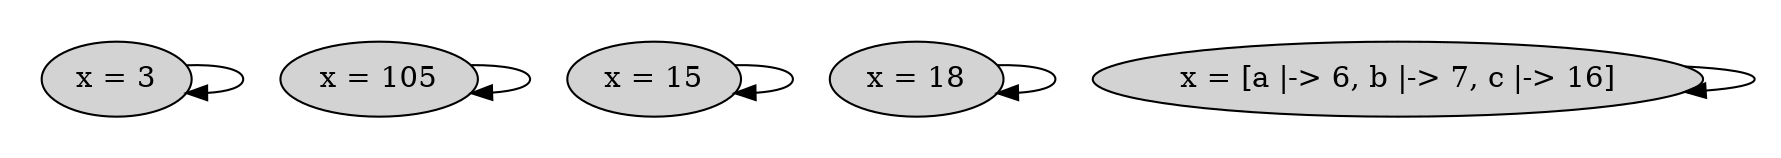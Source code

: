 strict digraph DiskGraph {
nodesep=0.35;
subgraph cluster_graph {
color="white";
-6236049847382918084 [label="x = [a |-> 6, b |-> 7, c |-> 16]",style = filled]
-8796416551377027776 [label="x = 18",style = filled]
3264821330489916307 [label="x = 15",style = filled]
-8498723013506653393 [label="x = 105",style = filled]
7158667421841284535 [label="x = 3",style = filled]
-6236049847382918084 -> -6236049847382918084 [label="",color="black",fontcolor="black"];
-8796416551377027776 -> -8796416551377027776 [label="",color="black",fontcolor="black"];
3264821330489916307 -> 3264821330489916307 [label="",color="black",fontcolor="black"];
-8498723013506653393 -> -8498723013506653393 [label="",color="black",fontcolor="black"];
7158667421841284535 -> 7158667421841284535 [label="",color="black",fontcolor="black"];
{rank = same; -6236049847382918084;-8796416551377027776;3264821330489916307;7158667421841284535;-8498723013506653393;}
}
}